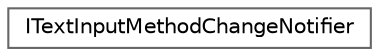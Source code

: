 digraph "Graphical Class Hierarchy"
{
 // INTERACTIVE_SVG=YES
 // LATEX_PDF_SIZE
  bgcolor="transparent";
  edge [fontname=Helvetica,fontsize=10,labelfontname=Helvetica,labelfontsize=10];
  node [fontname=Helvetica,fontsize=10,shape=box,height=0.2,width=0.4];
  rankdir="LR";
  Node0 [id="Node000000",label="ITextInputMethodChangeNotifier",height=0.2,width=0.4,color="grey40", fillcolor="white", style="filled",URL="$d7/de3/classITextInputMethodChangeNotifier.html",tooltip="Platform owners implement this class to react to changes in the view/model of editable text widgets."];
}
